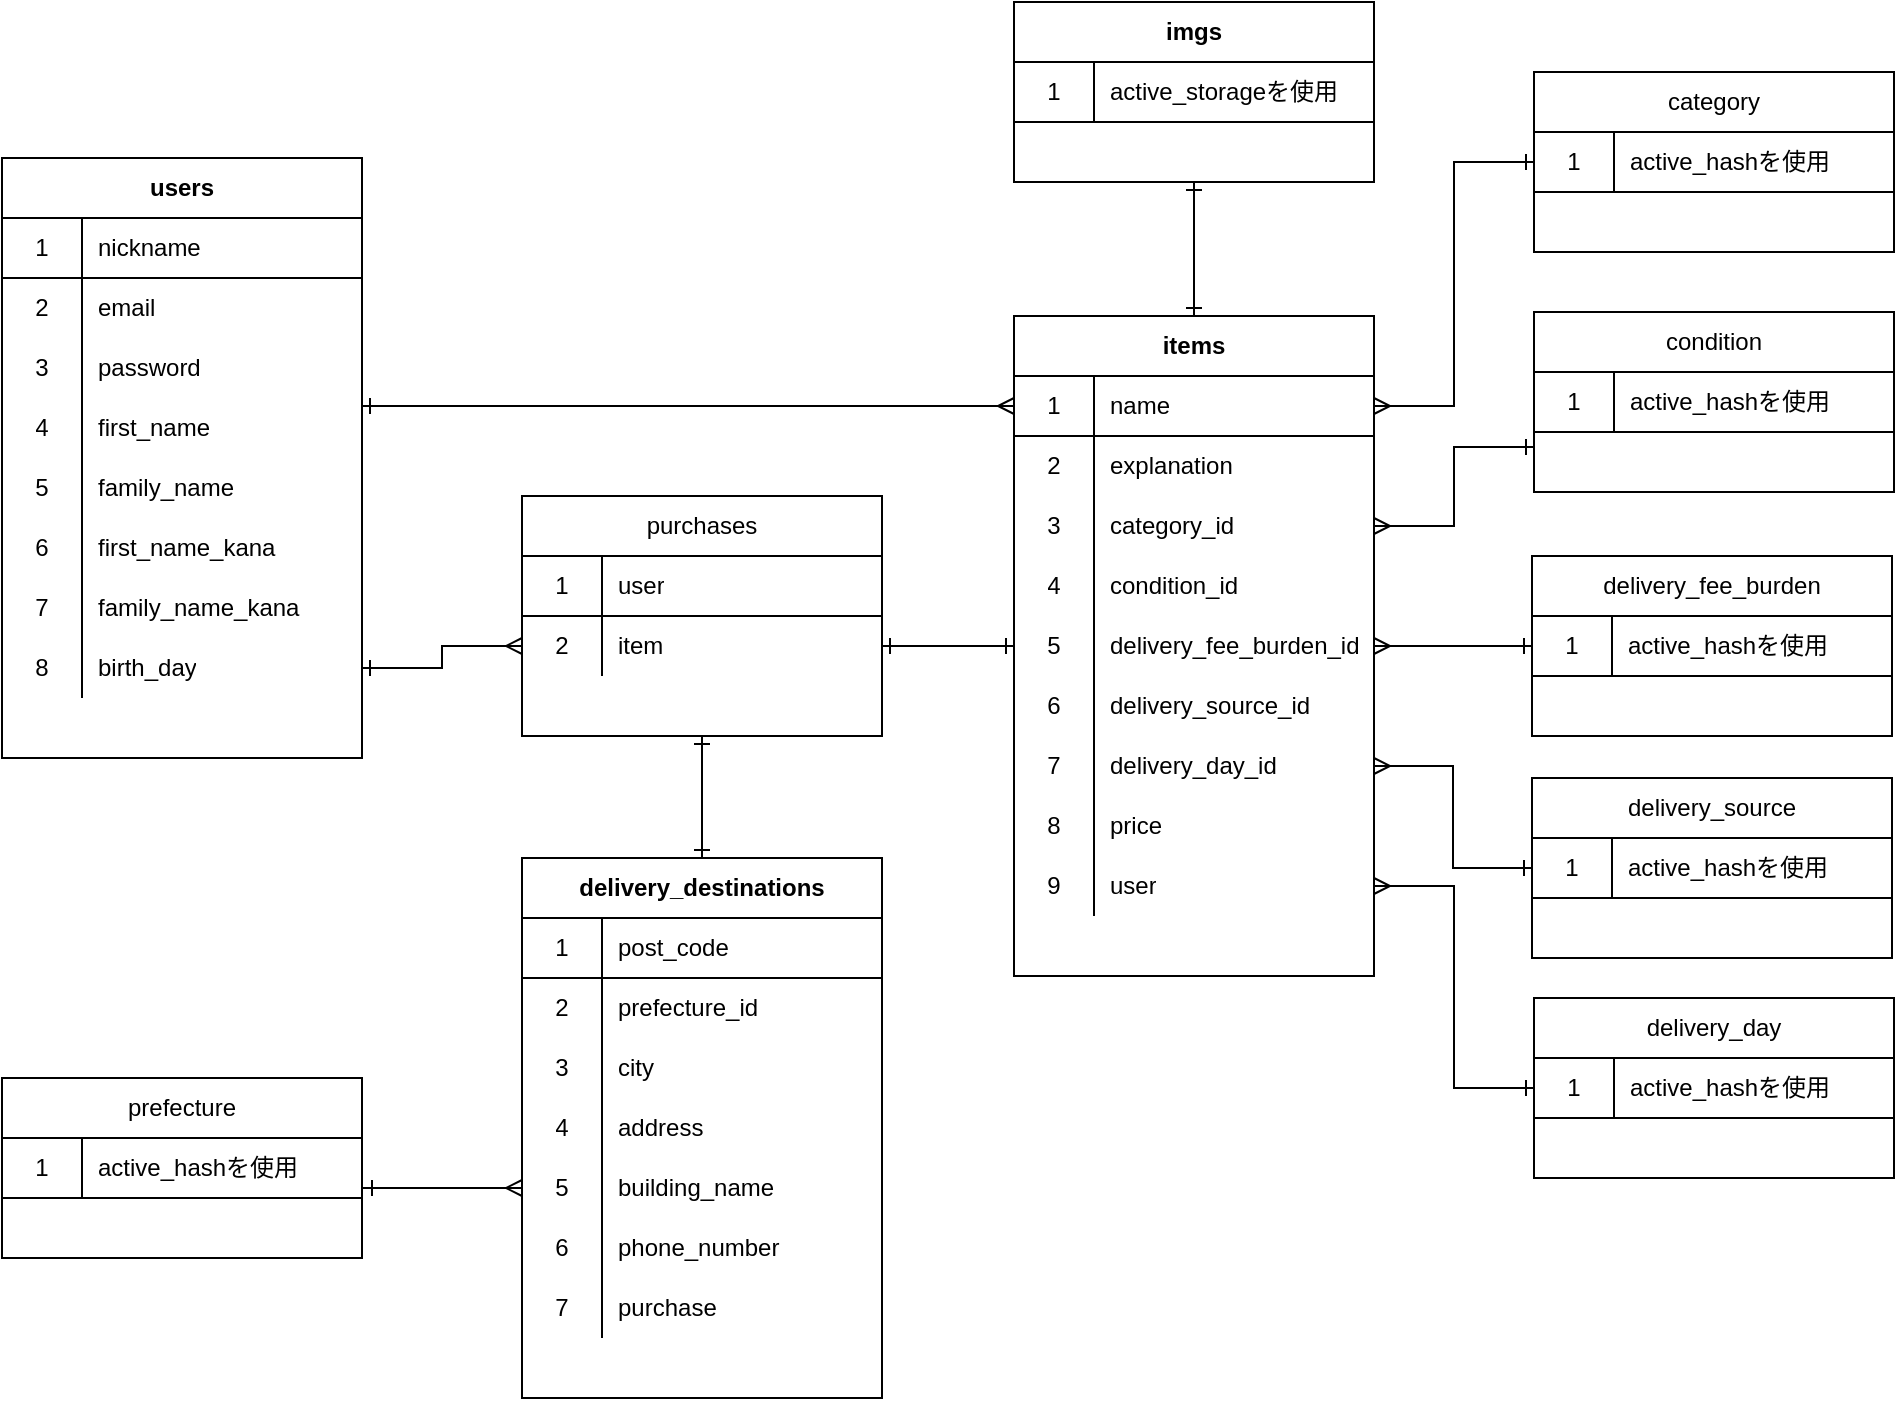 <mxfile version="13.6.5">
    <diagram id="NBqcLa6jEZzn7y3yYuFv" name="ページ1">
        <mxGraphModel dx="856" dy="800" grid="1" gridSize="10" guides="1" tooltips="1" connect="1" arrows="1" fold="1" page="1" pageScale="1" pageWidth="1169" pageHeight="827" background="none" math="0" shadow="0">
            <root>
                <mxCell id="0"/>
                <mxCell id="1" parent="0"/>
                <mxCell id="206" style="edgeStyle=orthogonalEdgeStyle;rounded=0;orthogonalLoop=1;jettySize=auto;html=1;entryX=0.5;entryY=1;entryDx=0;entryDy=0;endArrow=ERone;endFill=0;" parent="1" source="132" target="195" edge="1">
                    <mxGeometry relative="1" as="geometry"/>
                </mxCell>
                <mxCell id="132" value="items" style="shape=table;html=1;whiteSpace=wrap;startSize=30;container=1;collapsible=0;childLayout=tableLayout;fixedRows=1;rowLines=0;fontStyle=1;align=center;" parent="1" vertex="1">
                    <mxGeometry x="615" y="229" width="180" height="330" as="geometry"/>
                </mxCell>
                <mxCell id="133" value="" style="shape=partialRectangle;html=1;whiteSpace=wrap;collapsible=0;dropTarget=0;pointerEvents=0;fillColor=none;top=0;left=0;bottom=1;right=0;points=[[0,0.5],[1,0.5]];portConstraint=eastwest;" parent="132" vertex="1">
                    <mxGeometry y="30" width="180" height="30" as="geometry"/>
                </mxCell>
                <mxCell id="134" value="1" style="shape=partialRectangle;html=1;whiteSpace=wrap;connectable=0;fillColor=none;top=0;left=0;bottom=0;right=0;overflow=hidden;" parent="133" vertex="1">
                    <mxGeometry width="40" height="30" as="geometry"/>
                </mxCell>
                <mxCell id="135" value="name" style="shape=partialRectangle;html=1;whiteSpace=wrap;connectable=0;fillColor=none;top=0;left=0;bottom=0;right=0;align=left;spacingLeft=6;overflow=hidden;" parent="133" vertex="1">
                    <mxGeometry x="40" width="140" height="30" as="geometry"/>
                </mxCell>
                <mxCell id="136" value="" style="shape=partialRectangle;html=1;whiteSpace=wrap;collapsible=0;dropTarget=0;pointerEvents=0;fillColor=none;top=0;left=0;bottom=0;right=0;points=[[0,0.5],[1,0.5]];portConstraint=eastwest;" parent="132" vertex="1">
                    <mxGeometry y="60" width="180" height="30" as="geometry"/>
                </mxCell>
                <mxCell id="137" value="2" style="shape=partialRectangle;html=1;whiteSpace=wrap;connectable=0;fillColor=none;top=0;left=0;bottom=0;right=0;overflow=hidden;" parent="136" vertex="1">
                    <mxGeometry width="40" height="30" as="geometry"/>
                </mxCell>
                <mxCell id="138" value="explanation" style="shape=partialRectangle;html=1;whiteSpace=wrap;connectable=0;fillColor=none;top=0;left=0;bottom=0;right=0;align=left;spacingLeft=6;overflow=hidden;" parent="136" vertex="1">
                    <mxGeometry x="40" width="140" height="30" as="geometry"/>
                </mxCell>
                <mxCell id="139" value="" style="shape=partialRectangle;html=1;whiteSpace=wrap;collapsible=0;dropTarget=0;pointerEvents=0;fillColor=none;top=0;left=0;bottom=0;right=0;points=[[0,0.5],[1,0.5]];portConstraint=eastwest;" parent="132" vertex="1">
                    <mxGeometry y="90" width="180" height="30" as="geometry"/>
                </mxCell>
                <mxCell id="140" value="3" style="shape=partialRectangle;html=1;whiteSpace=wrap;connectable=0;fillColor=none;top=0;left=0;bottom=0;right=0;overflow=hidden;" parent="139" vertex="1">
                    <mxGeometry width="40" height="30" as="geometry"/>
                </mxCell>
                <mxCell id="141" value="category_id" style="shape=partialRectangle;html=1;whiteSpace=wrap;connectable=0;fillColor=none;top=0;left=0;bottom=0;right=0;align=left;spacingLeft=6;overflow=hidden;" parent="139" vertex="1">
                    <mxGeometry x="40" width="140" height="30" as="geometry"/>
                </mxCell>
                <mxCell id="142" value="" style="shape=partialRectangle;html=1;whiteSpace=wrap;collapsible=0;dropTarget=0;pointerEvents=0;fillColor=none;top=0;left=0;bottom=0;right=0;points=[[0,0.5],[1,0.5]];portConstraint=eastwest;" parent="132" vertex="1">
                    <mxGeometry y="120" width="180" height="30" as="geometry"/>
                </mxCell>
                <mxCell id="143" value="4" style="shape=partialRectangle;html=1;whiteSpace=wrap;connectable=0;fillColor=none;top=0;left=0;bottom=0;right=0;overflow=hidden;" parent="142" vertex="1">
                    <mxGeometry width="40" height="30" as="geometry"/>
                </mxCell>
                <mxCell id="144" value="condition_id" style="shape=partialRectangle;html=1;whiteSpace=wrap;connectable=0;fillColor=none;top=0;left=0;bottom=0;right=0;align=left;spacingLeft=6;overflow=hidden;" parent="142" vertex="1">
                    <mxGeometry x="40" width="140" height="30" as="geometry"/>
                </mxCell>
                <mxCell id="145" value="" style="shape=partialRectangle;html=1;whiteSpace=wrap;collapsible=0;dropTarget=0;pointerEvents=0;fillColor=none;top=0;left=0;bottom=0;right=0;points=[[0,0.5],[1,0.5]];portConstraint=eastwest;" parent="132" vertex="1">
                    <mxGeometry y="150" width="180" height="30" as="geometry"/>
                </mxCell>
                <mxCell id="146" value="5" style="shape=partialRectangle;html=1;whiteSpace=wrap;connectable=0;fillColor=none;top=0;left=0;bottom=0;right=0;overflow=hidden;" parent="145" vertex="1">
                    <mxGeometry width="40" height="30" as="geometry"/>
                </mxCell>
                <mxCell id="147" value="delivery_fee_burden_id" style="shape=partialRectangle;html=1;whiteSpace=wrap;connectable=0;fillColor=none;top=0;left=0;bottom=0;right=0;align=left;spacingLeft=6;overflow=hidden;" parent="145" vertex="1">
                    <mxGeometry x="40" width="140" height="30" as="geometry"/>
                </mxCell>
                <mxCell id="148" value="" style="shape=partialRectangle;html=1;whiteSpace=wrap;collapsible=0;dropTarget=0;pointerEvents=0;fillColor=none;top=0;left=0;bottom=0;right=0;points=[[0,0.5],[1,0.5]];portConstraint=eastwest;" parent="132" vertex="1">
                    <mxGeometry y="180" width="180" height="30" as="geometry"/>
                </mxCell>
                <mxCell id="149" value="6" style="shape=partialRectangle;html=1;whiteSpace=wrap;connectable=0;fillColor=none;top=0;left=0;bottom=0;right=0;overflow=hidden;" parent="148" vertex="1">
                    <mxGeometry width="40" height="30" as="geometry"/>
                </mxCell>
                <mxCell id="150" value="delivery_source_id" style="shape=partialRectangle;html=1;whiteSpace=wrap;connectable=0;fillColor=none;top=0;left=0;bottom=0;right=0;align=left;spacingLeft=6;overflow=hidden;" parent="148" vertex="1">
                    <mxGeometry x="40" width="140" height="30" as="geometry"/>
                </mxCell>
                <mxCell id="151" value="" style="shape=partialRectangle;html=1;whiteSpace=wrap;collapsible=0;dropTarget=0;pointerEvents=0;fillColor=none;top=0;left=0;bottom=0;right=0;points=[[0,0.5],[1,0.5]];portConstraint=eastwest;" parent="132" vertex="1">
                    <mxGeometry y="210" width="180" height="30" as="geometry"/>
                </mxCell>
                <mxCell id="152" value="7" style="shape=partialRectangle;html=1;whiteSpace=wrap;connectable=0;fillColor=none;top=0;left=0;bottom=0;right=0;overflow=hidden;" parent="151" vertex="1">
                    <mxGeometry width="40" height="30" as="geometry"/>
                </mxCell>
                <mxCell id="153" value="delivery_day_id" style="shape=partialRectangle;html=1;whiteSpace=wrap;connectable=0;fillColor=none;top=0;left=0;bottom=0;right=0;align=left;spacingLeft=6;overflow=hidden;" parent="151" vertex="1">
                    <mxGeometry x="40" width="140" height="30" as="geometry"/>
                </mxCell>
                <mxCell id="157" value="" style="shape=partialRectangle;html=1;whiteSpace=wrap;collapsible=0;dropTarget=0;pointerEvents=0;fillColor=none;top=0;left=0;bottom=0;right=0;points=[[0,0.5],[1,0.5]];portConstraint=eastwest;" parent="132" vertex="1">
                    <mxGeometry y="240" width="180" height="30" as="geometry"/>
                </mxCell>
                <mxCell id="158" value="8" style="shape=partialRectangle;html=1;whiteSpace=wrap;connectable=0;fillColor=none;top=0;left=0;bottom=0;right=0;overflow=hidden;" parent="157" vertex="1">
                    <mxGeometry width="40" height="30" as="geometry"/>
                </mxCell>
                <mxCell id="159" value="price" style="shape=partialRectangle;html=1;whiteSpace=wrap;connectable=0;fillColor=none;top=0;left=0;bottom=0;right=0;align=left;spacingLeft=6;overflow=hidden;" parent="157" vertex="1">
                    <mxGeometry x="40" width="140" height="30" as="geometry"/>
                </mxCell>
                <mxCell id="212" value="" style="shape=partialRectangle;html=1;whiteSpace=wrap;collapsible=0;dropTarget=0;pointerEvents=0;fillColor=none;top=0;left=0;bottom=0;right=0;points=[[0,0.5],[1,0.5]];portConstraint=eastwest;" parent="132" vertex="1">
                    <mxGeometry y="270" width="180" height="30" as="geometry"/>
                </mxCell>
                <mxCell id="213" value="9" style="shape=partialRectangle;html=1;whiteSpace=wrap;connectable=0;fillColor=none;top=0;left=0;bottom=0;right=0;overflow=hidden;" parent="212" vertex="1">
                    <mxGeometry width="40" height="30" as="geometry"/>
                </mxCell>
                <mxCell id="214" value="user" style="shape=partialRectangle;html=1;whiteSpace=wrap;connectable=0;fillColor=none;top=0;left=0;bottom=0;right=0;align=left;spacingLeft=6;overflow=hidden;" parent="212" vertex="1">
                    <mxGeometry x="40" width="140" height="30" as="geometry"/>
                </mxCell>
                <mxCell id="205" style="edgeStyle=orthogonalEdgeStyle;rounded=0;orthogonalLoop=1;jettySize=auto;html=1;entryX=0.5;entryY=0;entryDx=0;entryDy=0;endArrow=ERone;endFill=0;" parent="1" source="195" target="132" edge="1">
                    <mxGeometry relative="1" as="geometry"/>
                </mxCell>
                <mxCell id="195" value="imgs" style="shape=table;html=1;whiteSpace=wrap;startSize=30;container=1;collapsible=0;childLayout=tableLayout;fixedRows=1;rowLines=0;fontStyle=1;align=center;" parent="1" vertex="1">
                    <mxGeometry x="615" y="72" width="180" height="90" as="geometry"/>
                </mxCell>
                <mxCell id="196" value="" style="shape=partialRectangle;html=1;whiteSpace=wrap;collapsible=0;dropTarget=0;pointerEvents=0;fillColor=none;top=0;left=0;bottom=1;right=0;points=[[0,0.5],[1,0.5]];portConstraint=eastwest;" parent="195" vertex="1">
                    <mxGeometry y="30" width="180" height="30" as="geometry"/>
                </mxCell>
                <mxCell id="197" value="1" style="shape=partialRectangle;html=1;whiteSpace=wrap;connectable=0;fillColor=none;top=0;left=0;bottom=0;right=0;overflow=hidden;" parent="196" vertex="1">
                    <mxGeometry width="40" height="30" as="geometry"/>
                </mxCell>
                <mxCell id="198" value="active_storageを使用" style="shape=partialRectangle;html=1;whiteSpace=wrap;connectable=0;fillColor=none;top=0;left=0;bottom=0;right=0;align=left;spacingLeft=6;overflow=hidden;" parent="196" vertex="1">
                    <mxGeometry x="40" width="140" height="30" as="geometry"/>
                </mxCell>
                <mxCell id="280" value="&lt;span style=&quot;font-weight: 400 ; text-align: left&quot;&gt;condition&lt;/span&gt;" style="shape=table;html=1;whiteSpace=wrap;startSize=30;container=1;collapsible=0;childLayout=tableLayout;fixedRows=1;rowLines=0;fontStyle=1;align=center;" parent="1" vertex="1">
                    <mxGeometry x="875" y="227" width="180" height="90" as="geometry"/>
                </mxCell>
                <mxCell id="281" value="" style="shape=partialRectangle;html=1;whiteSpace=wrap;collapsible=0;dropTarget=0;pointerEvents=0;fillColor=none;top=0;left=0;bottom=1;right=0;points=[[0,0.5],[1,0.5]];portConstraint=eastwest;" parent="280" vertex="1">
                    <mxGeometry y="30" width="180" height="30" as="geometry"/>
                </mxCell>
                <mxCell id="282" value="1" style="shape=partialRectangle;html=1;whiteSpace=wrap;connectable=0;fillColor=none;top=0;left=0;bottom=0;right=0;overflow=hidden;" parent="281" vertex="1">
                    <mxGeometry width="40" height="30" as="geometry"/>
                </mxCell>
                <mxCell id="283" value="&lt;span&gt;active_hashを使用&lt;/span&gt;" style="shape=partialRectangle;html=1;whiteSpace=wrap;connectable=0;fillColor=none;top=0;left=0;bottom=0;right=0;align=left;spacingLeft=6;overflow=hidden;" parent="281" vertex="1">
                    <mxGeometry x="40" width="140" height="30" as="geometry"/>
                </mxCell>
                <mxCell id="276" value="&lt;span style=&quot;font-weight: 400 ; text-align: left&quot;&gt;category&lt;/span&gt;" style="shape=table;html=1;whiteSpace=wrap;startSize=30;container=1;collapsible=0;childLayout=tableLayout;fixedRows=1;rowLines=0;fontStyle=1;align=center;" parent="1" vertex="1">
                    <mxGeometry x="875" y="107" width="180" height="90" as="geometry"/>
                </mxCell>
                <mxCell id="277" value="" style="shape=partialRectangle;html=1;whiteSpace=wrap;collapsible=0;dropTarget=0;pointerEvents=0;fillColor=none;top=0;left=0;bottom=1;right=0;points=[[0,0.5],[1,0.5]];portConstraint=eastwest;" parent="276" vertex="1">
                    <mxGeometry y="30" width="180" height="30" as="geometry"/>
                </mxCell>
                <mxCell id="278" value="1" style="shape=partialRectangle;html=1;whiteSpace=wrap;connectable=0;fillColor=none;top=0;left=0;bottom=0;right=0;overflow=hidden;" parent="277" vertex="1">
                    <mxGeometry width="40" height="30" as="geometry"/>
                </mxCell>
                <mxCell id="279" value="&lt;span&gt;active_hashを使用&lt;/span&gt;" style="shape=partialRectangle;html=1;whiteSpace=wrap;connectable=0;fillColor=none;top=0;left=0;bottom=0;right=0;align=left;spacingLeft=6;overflow=hidden;" parent="277" vertex="1">
                    <mxGeometry x="40" width="140" height="30" as="geometry"/>
                </mxCell>
                <mxCell id="378" style="edgeStyle=orthogonalEdgeStyle;rounded=0;orthogonalLoop=1;jettySize=auto;html=1;entryX=0.5;entryY=1;entryDx=0;entryDy=0;endArrow=ERone;endFill=0;" parent="1" source="228" target="218" edge="1">
                    <mxGeometry relative="1" as="geometry"/>
                </mxCell>
                <mxCell id="228" value="delivery_destinations" style="shape=table;html=1;whiteSpace=wrap;startSize=30;container=1;collapsible=0;childLayout=tableLayout;fixedRows=1;rowLines=0;fontStyle=1;align=center;" parent="1" vertex="1">
                    <mxGeometry x="369" y="500" width="180" height="270" as="geometry"/>
                </mxCell>
                <mxCell id="229" value="" style="shape=partialRectangle;html=1;whiteSpace=wrap;collapsible=0;dropTarget=0;pointerEvents=0;fillColor=none;top=0;left=0;bottom=1;right=0;points=[[0,0.5],[1,0.5]];portConstraint=eastwest;" parent="228" vertex="1">
                    <mxGeometry y="30" width="180" height="30" as="geometry"/>
                </mxCell>
                <mxCell id="230" value="1" style="shape=partialRectangle;html=1;whiteSpace=wrap;connectable=0;fillColor=none;top=0;left=0;bottom=0;right=0;overflow=hidden;" parent="229" vertex="1">
                    <mxGeometry width="40" height="30" as="geometry"/>
                </mxCell>
                <mxCell id="231" value="post_code" style="shape=partialRectangle;html=1;whiteSpace=wrap;connectable=0;fillColor=none;top=0;left=0;bottom=0;right=0;align=left;spacingLeft=6;overflow=hidden;" parent="229" vertex="1">
                    <mxGeometry x="40" width="140" height="30" as="geometry"/>
                </mxCell>
                <mxCell id="232" value="" style="shape=partialRectangle;html=1;whiteSpace=wrap;collapsible=0;dropTarget=0;pointerEvents=0;fillColor=none;top=0;left=0;bottom=0;right=0;points=[[0,0.5],[1,0.5]];portConstraint=eastwest;" parent="228" vertex="1">
                    <mxGeometry y="60" width="180" height="30" as="geometry"/>
                </mxCell>
                <mxCell id="233" value="2" style="shape=partialRectangle;html=1;whiteSpace=wrap;connectable=0;fillColor=none;top=0;left=0;bottom=0;right=0;overflow=hidden;" parent="232" vertex="1">
                    <mxGeometry width="40" height="30" as="geometry"/>
                </mxCell>
                <mxCell id="234" value="prefecture_id" style="shape=partialRectangle;html=1;whiteSpace=wrap;connectable=0;fillColor=none;top=0;left=0;bottom=0;right=0;align=left;spacingLeft=6;overflow=hidden;" parent="232" vertex="1">
                    <mxGeometry x="40" width="140" height="30" as="geometry"/>
                </mxCell>
                <mxCell id="235" value="" style="shape=partialRectangle;html=1;whiteSpace=wrap;collapsible=0;dropTarget=0;pointerEvents=0;fillColor=none;top=0;left=0;bottom=0;right=0;points=[[0,0.5],[1,0.5]];portConstraint=eastwest;" parent="228" vertex="1">
                    <mxGeometry y="90" width="180" height="30" as="geometry"/>
                </mxCell>
                <mxCell id="236" value="3" style="shape=partialRectangle;html=1;whiteSpace=wrap;connectable=0;fillColor=none;top=0;left=0;bottom=0;right=0;overflow=hidden;" parent="235" vertex="1">
                    <mxGeometry width="40" height="30" as="geometry"/>
                </mxCell>
                <mxCell id="237" value="city" style="shape=partialRectangle;html=1;whiteSpace=wrap;connectable=0;fillColor=none;top=0;left=0;bottom=0;right=0;align=left;spacingLeft=6;overflow=hidden;" parent="235" vertex="1">
                    <mxGeometry x="40" width="140" height="30" as="geometry"/>
                </mxCell>
                <mxCell id="259" value="" style="shape=partialRectangle;html=1;whiteSpace=wrap;collapsible=0;dropTarget=0;pointerEvents=0;fillColor=none;top=0;left=0;bottom=0;right=0;points=[[0,0.5],[1,0.5]];portConstraint=eastwest;" parent="228" vertex="1">
                    <mxGeometry y="120" width="180" height="30" as="geometry"/>
                </mxCell>
                <mxCell id="260" value="4" style="shape=partialRectangle;html=1;whiteSpace=wrap;connectable=0;fillColor=none;top=0;left=0;bottom=0;right=0;overflow=hidden;" parent="259" vertex="1">
                    <mxGeometry width="40" height="30" as="geometry"/>
                </mxCell>
                <mxCell id="261" value="address" style="shape=partialRectangle;html=1;whiteSpace=wrap;connectable=0;fillColor=none;top=0;left=0;bottom=0;right=0;align=left;spacingLeft=6;overflow=hidden;" parent="259" vertex="1">
                    <mxGeometry x="40" width="140" height="30" as="geometry"/>
                </mxCell>
                <mxCell id="262" value="" style="shape=partialRectangle;html=1;whiteSpace=wrap;collapsible=0;dropTarget=0;pointerEvents=0;fillColor=none;top=0;left=0;bottom=0;right=0;points=[[0,0.5],[1,0.5]];portConstraint=eastwest;" parent="228" vertex="1">
                    <mxGeometry y="150" width="180" height="30" as="geometry"/>
                </mxCell>
                <mxCell id="263" value="5" style="shape=partialRectangle;html=1;whiteSpace=wrap;connectable=0;fillColor=none;top=0;left=0;bottom=0;right=0;overflow=hidden;" parent="262" vertex="1">
                    <mxGeometry width="40" height="30" as="geometry"/>
                </mxCell>
                <mxCell id="264" value="building_name" style="shape=partialRectangle;html=1;whiteSpace=wrap;connectable=0;fillColor=none;top=0;left=0;bottom=0;right=0;align=left;spacingLeft=6;overflow=hidden;" parent="262" vertex="1">
                    <mxGeometry x="40" width="140" height="30" as="geometry"/>
                </mxCell>
                <mxCell id="265" value="" style="shape=partialRectangle;html=1;whiteSpace=wrap;collapsible=0;dropTarget=0;pointerEvents=0;fillColor=none;top=0;left=0;bottom=0;right=0;points=[[0,0.5],[1,0.5]];portConstraint=eastwest;" parent="228" vertex="1">
                    <mxGeometry y="180" width="180" height="30" as="geometry"/>
                </mxCell>
                <mxCell id="266" value="6" style="shape=partialRectangle;html=1;whiteSpace=wrap;connectable=0;fillColor=none;top=0;left=0;bottom=0;right=0;overflow=hidden;" parent="265" vertex="1">
                    <mxGeometry width="40" height="30" as="geometry"/>
                </mxCell>
                <mxCell id="267" value="phone_number" style="shape=partialRectangle;html=1;whiteSpace=wrap;connectable=0;fillColor=none;top=0;left=0;bottom=0;right=0;align=left;spacingLeft=6;overflow=hidden;" parent="265" vertex="1">
                    <mxGeometry x="40" width="140" height="30" as="geometry"/>
                </mxCell>
                <mxCell id="268" value="" style="shape=partialRectangle;html=1;whiteSpace=wrap;collapsible=0;dropTarget=0;pointerEvents=0;fillColor=none;top=0;left=0;bottom=0;right=0;points=[[0,0.5],[1,0.5]];portConstraint=eastwest;" parent="228" vertex="1">
                    <mxGeometry y="210" width="180" height="30" as="geometry"/>
                </mxCell>
                <mxCell id="269" value="7" style="shape=partialRectangle;html=1;whiteSpace=wrap;connectable=0;fillColor=none;top=0;left=0;bottom=0;right=0;overflow=hidden;" parent="268" vertex="1">
                    <mxGeometry width="40" height="30" as="geometry"/>
                </mxCell>
                <mxCell id="270" value="purchase" style="shape=partialRectangle;html=1;whiteSpace=wrap;connectable=0;fillColor=none;top=0;left=0;bottom=0;right=0;align=left;spacingLeft=6;overflow=hidden;" parent="268" vertex="1">
                    <mxGeometry x="40" width="140" height="30" as="geometry"/>
                </mxCell>
                <mxCell id="218" value="&lt;span style=&quot;font-weight: 400 ; text-align: left&quot;&gt;purchases&lt;/span&gt;" style="shape=table;html=1;whiteSpace=wrap;startSize=30;container=1;collapsible=0;childLayout=tableLayout;fixedRows=1;rowLines=0;fontStyle=1;align=center;" parent="1" vertex="1">
                    <mxGeometry x="369" y="319" width="180" height="120" as="geometry"/>
                </mxCell>
                <mxCell id="219" value="" style="shape=partialRectangle;html=1;whiteSpace=wrap;collapsible=0;dropTarget=0;pointerEvents=0;fillColor=none;top=0;left=0;bottom=1;right=0;points=[[0,0.5],[1,0.5]];portConstraint=eastwest;" parent="218" vertex="1">
                    <mxGeometry y="30" width="180" height="30" as="geometry"/>
                </mxCell>
                <mxCell id="220" value="1" style="shape=partialRectangle;html=1;whiteSpace=wrap;connectable=0;fillColor=none;top=0;left=0;bottom=0;right=0;overflow=hidden;" parent="219" vertex="1">
                    <mxGeometry width="40" height="30" as="geometry"/>
                </mxCell>
                <mxCell id="221" value="user" style="shape=partialRectangle;html=1;whiteSpace=wrap;connectable=0;fillColor=none;top=0;left=0;bottom=0;right=0;align=left;spacingLeft=6;overflow=hidden;" parent="219" vertex="1">
                    <mxGeometry x="40" width="140" height="30" as="geometry"/>
                </mxCell>
                <mxCell id="222" value="" style="shape=partialRectangle;html=1;whiteSpace=wrap;collapsible=0;dropTarget=0;pointerEvents=0;fillColor=none;top=0;left=0;bottom=0;right=0;points=[[0,0.5],[1,0.5]];portConstraint=eastwest;" parent="218" vertex="1">
                    <mxGeometry y="60" width="180" height="30" as="geometry"/>
                </mxCell>
                <mxCell id="223" value="2" style="shape=partialRectangle;html=1;whiteSpace=wrap;connectable=0;fillColor=none;top=0;left=0;bottom=0;right=0;overflow=hidden;" parent="222" vertex="1">
                    <mxGeometry width="40" height="30" as="geometry"/>
                </mxCell>
                <mxCell id="224" value="item" style="shape=partialRectangle;html=1;whiteSpace=wrap;connectable=0;fillColor=none;top=0;left=0;bottom=0;right=0;align=left;spacingLeft=6;overflow=hidden;" parent="222" vertex="1">
                    <mxGeometry x="40" width="140" height="30" as="geometry"/>
                </mxCell>
                <mxCell id="331" value="&lt;span style=&quot;font-weight: 400 ; text-align: left&quot;&gt;prefecture&lt;/span&gt;" style="shape=table;html=1;whiteSpace=wrap;startSize=30;container=1;collapsible=0;childLayout=tableLayout;fixedRows=1;rowLines=0;fontStyle=1;align=center;" parent="1" vertex="1">
                    <mxGeometry x="109" y="610" width="180" height="90" as="geometry"/>
                </mxCell>
                <mxCell id="332" value="" style="shape=partialRectangle;html=1;whiteSpace=wrap;collapsible=0;dropTarget=0;pointerEvents=0;fillColor=none;top=0;left=0;bottom=1;right=0;points=[[0,0.5],[1,0.5]];portConstraint=eastwest;" parent="331" vertex="1">
                    <mxGeometry y="30" width="180" height="30" as="geometry"/>
                </mxCell>
                <mxCell id="333" value="1" style="shape=partialRectangle;html=1;whiteSpace=wrap;connectable=0;fillColor=none;top=0;left=0;bottom=0;right=0;overflow=hidden;" parent="332" vertex="1">
                    <mxGeometry width="40" height="30" as="geometry"/>
                </mxCell>
                <mxCell id="334" value="&lt;span&gt;active_hashを使用&lt;/span&gt;" style="shape=partialRectangle;html=1;whiteSpace=wrap;connectable=0;fillColor=none;top=0;left=0;bottom=0;right=0;align=left;spacingLeft=6;overflow=hidden;" parent="332" vertex="1">
                    <mxGeometry x="40" width="140" height="30" as="geometry"/>
                </mxCell>
                <mxCell id="379" style="edgeStyle=orthogonalEdgeStyle;rounded=0;orthogonalLoop=1;jettySize=auto;html=1;endArrow=ERone;endFill=0;" parent="1" source="218" edge="1">
                    <mxGeometry relative="1" as="geometry">
                        <mxPoint x="459.0" y="500" as="targetPoint"/>
                    </mxGeometry>
                </mxCell>
                <mxCell id="122" value="users" style="shape=table;html=1;whiteSpace=wrap;startSize=30;container=1;collapsible=0;childLayout=tableLayout;fixedRows=1;rowLines=0;fontStyle=1;align=center;" parent="1" vertex="1">
                    <mxGeometry x="109" y="150" width="180" height="300" as="geometry"/>
                </mxCell>
                <mxCell id="123" value="" style="shape=partialRectangle;html=1;whiteSpace=wrap;collapsible=0;dropTarget=0;pointerEvents=0;fillColor=none;top=0;left=0;bottom=1;right=0;points=[[0,0.5],[1,0.5]];portConstraint=eastwest;" parent="122" vertex="1">
                    <mxGeometry y="30" width="180" height="30" as="geometry"/>
                </mxCell>
                <mxCell id="124" value="1" style="shape=partialRectangle;html=1;whiteSpace=wrap;connectable=0;fillColor=none;top=0;left=0;bottom=0;right=0;overflow=hidden;" parent="123" vertex="1">
                    <mxGeometry width="40" height="30" as="geometry"/>
                </mxCell>
                <mxCell id="125" value="nickname" style="shape=partialRectangle;html=1;whiteSpace=wrap;connectable=0;fillColor=none;top=0;left=0;bottom=0;right=0;align=left;spacingLeft=6;overflow=hidden;" parent="123" vertex="1">
                    <mxGeometry x="40" width="140" height="30" as="geometry"/>
                </mxCell>
                <mxCell id="126" value="" style="shape=partialRectangle;html=1;whiteSpace=wrap;collapsible=0;dropTarget=0;pointerEvents=0;fillColor=none;top=0;left=0;bottom=0;right=0;points=[[0,0.5],[1,0.5]];portConstraint=eastwest;" parent="122" vertex="1">
                    <mxGeometry y="60" width="180" height="30" as="geometry"/>
                </mxCell>
                <mxCell id="127" value="2" style="shape=partialRectangle;html=1;whiteSpace=wrap;connectable=0;fillColor=none;top=0;left=0;bottom=0;right=0;overflow=hidden;" parent="126" vertex="1">
                    <mxGeometry width="40" height="30" as="geometry"/>
                </mxCell>
                <mxCell id="128" value="email" style="shape=partialRectangle;html=1;whiteSpace=wrap;connectable=0;fillColor=none;top=0;left=0;bottom=0;right=0;align=left;spacingLeft=6;overflow=hidden;" parent="126" vertex="1">
                    <mxGeometry x="40" width="140" height="30" as="geometry"/>
                </mxCell>
                <mxCell id="129" value="" style="shape=partialRectangle;html=1;whiteSpace=wrap;collapsible=0;dropTarget=0;pointerEvents=0;fillColor=none;top=0;left=0;bottom=0;right=0;points=[[0,0.5],[1,0.5]];portConstraint=eastwest;" parent="122" vertex="1">
                    <mxGeometry y="90" width="180" height="30" as="geometry"/>
                </mxCell>
                <mxCell id="130" value="3" style="shape=partialRectangle;html=1;whiteSpace=wrap;connectable=0;fillColor=none;top=0;left=0;bottom=0;right=0;overflow=hidden;" parent="129" vertex="1">
                    <mxGeometry width="40" height="30" as="geometry"/>
                </mxCell>
                <mxCell id="131" value="password" style="shape=partialRectangle;html=1;whiteSpace=wrap;connectable=0;fillColor=none;top=0;left=0;bottom=0;right=0;align=left;spacingLeft=6;overflow=hidden;" parent="129" vertex="1">
                    <mxGeometry x="40" width="140" height="30" as="geometry"/>
                </mxCell>
                <mxCell id="338" value="" style="shape=partialRectangle;html=1;whiteSpace=wrap;collapsible=0;dropTarget=0;pointerEvents=0;fillColor=none;top=0;left=0;bottom=0;right=0;points=[[0,0.5],[1,0.5]];portConstraint=eastwest;" parent="122" vertex="1">
                    <mxGeometry y="120" width="180" height="30" as="geometry"/>
                </mxCell>
                <mxCell id="339" value="4" style="shape=partialRectangle;html=1;whiteSpace=wrap;connectable=0;fillColor=none;top=0;left=0;bottom=0;right=0;overflow=hidden;" parent="338" vertex="1">
                    <mxGeometry width="40" height="30" as="geometry"/>
                </mxCell>
                <mxCell id="340" value="first_name" style="shape=partialRectangle;html=1;whiteSpace=wrap;connectable=0;fillColor=none;top=0;left=0;bottom=0;right=0;align=left;spacingLeft=6;overflow=hidden;" parent="338" vertex="1">
                    <mxGeometry x="40" width="140" height="30" as="geometry"/>
                </mxCell>
                <mxCell id="341" value="" style="shape=partialRectangle;html=1;whiteSpace=wrap;collapsible=0;dropTarget=0;pointerEvents=0;fillColor=none;top=0;left=0;bottom=0;right=0;points=[[0,0.5],[1,0.5]];portConstraint=eastwest;" parent="122" vertex="1">
                    <mxGeometry y="150" width="180" height="30" as="geometry"/>
                </mxCell>
                <mxCell id="342" value="5" style="shape=partialRectangle;html=1;whiteSpace=wrap;connectable=0;fillColor=none;top=0;left=0;bottom=0;right=0;overflow=hidden;" parent="341" vertex="1">
                    <mxGeometry width="40" height="30" as="geometry"/>
                </mxCell>
                <mxCell id="343" value="family_name" style="shape=partialRectangle;html=1;whiteSpace=wrap;connectable=0;fillColor=none;top=0;left=0;bottom=0;right=0;align=left;spacingLeft=6;overflow=hidden;" parent="341" vertex="1">
                    <mxGeometry x="40" width="140" height="30" as="geometry"/>
                </mxCell>
                <mxCell id="344" value="" style="shape=partialRectangle;html=1;whiteSpace=wrap;collapsible=0;dropTarget=0;pointerEvents=0;fillColor=none;top=0;left=0;bottom=0;right=0;points=[[0,0.5],[1,0.5]];portConstraint=eastwest;" parent="122" vertex="1">
                    <mxGeometry y="180" width="180" height="30" as="geometry"/>
                </mxCell>
                <mxCell id="345" value="6" style="shape=partialRectangle;html=1;whiteSpace=wrap;connectable=0;fillColor=none;top=0;left=0;bottom=0;right=0;overflow=hidden;" parent="344" vertex="1">
                    <mxGeometry width="40" height="30" as="geometry"/>
                </mxCell>
                <mxCell id="346" value="first_name_kana" style="shape=partialRectangle;html=1;whiteSpace=wrap;connectable=0;fillColor=none;top=0;left=0;bottom=0;right=0;align=left;spacingLeft=6;overflow=hidden;" parent="344" vertex="1">
                    <mxGeometry x="40" width="140" height="30" as="geometry"/>
                </mxCell>
                <mxCell id="347" value="" style="shape=partialRectangle;html=1;whiteSpace=wrap;collapsible=0;dropTarget=0;pointerEvents=0;fillColor=none;top=0;left=0;bottom=0;right=0;points=[[0,0.5],[1,0.5]];portConstraint=eastwest;" parent="122" vertex="1">
                    <mxGeometry y="210" width="180" height="30" as="geometry"/>
                </mxCell>
                <mxCell id="348" value="7" style="shape=partialRectangle;html=1;whiteSpace=wrap;connectable=0;fillColor=none;top=0;left=0;bottom=0;right=0;overflow=hidden;" parent="347" vertex="1">
                    <mxGeometry width="40" height="30" as="geometry"/>
                </mxCell>
                <mxCell id="349" value="family_name_kana" style="shape=partialRectangle;html=1;whiteSpace=wrap;connectable=0;fillColor=none;top=0;left=0;bottom=0;right=0;align=left;spacingLeft=6;overflow=hidden;" parent="347" vertex="1">
                    <mxGeometry x="40" width="140" height="30" as="geometry"/>
                </mxCell>
                <mxCell id="350" value="" style="shape=partialRectangle;html=1;whiteSpace=wrap;collapsible=0;dropTarget=0;pointerEvents=0;fillColor=none;top=0;left=0;bottom=0;right=0;points=[[0,0.5],[1,0.5]];portConstraint=eastwest;" parent="122" vertex="1">
                    <mxGeometry y="240" width="180" height="30" as="geometry"/>
                </mxCell>
                <mxCell id="351" value="8" style="shape=partialRectangle;html=1;whiteSpace=wrap;connectable=0;fillColor=none;top=0;left=0;bottom=0;right=0;overflow=hidden;" parent="350" vertex="1">
                    <mxGeometry width="40" height="30" as="geometry"/>
                </mxCell>
                <mxCell id="352" value="birth_day" style="shape=partialRectangle;html=1;whiteSpace=wrap;connectable=0;fillColor=none;top=0;left=0;bottom=0;right=0;align=left;spacingLeft=6;overflow=hidden;" parent="350" vertex="1">
                    <mxGeometry x="40" width="140" height="30" as="geometry"/>
                </mxCell>
                <mxCell id="368" style="edgeStyle=orthogonalEdgeStyle;rounded=0;orthogonalLoop=1;jettySize=auto;html=1;entryX=0;entryY=0.5;entryDx=0;entryDy=0;endArrow=ERmany;endFill=0;" parent="1" source="338" target="133" edge="1">
                    <mxGeometry relative="1" as="geometry">
                        <Array as="points">
                            <mxPoint x="369" y="274"/>
                            <mxPoint x="369" y="274"/>
                        </Array>
                    </mxGeometry>
                </mxCell>
                <mxCell id="370" style="edgeStyle=orthogonalEdgeStyle;rounded=0;orthogonalLoop=1;jettySize=auto;html=1;entryX=0;entryY=0.5;entryDx=0;entryDy=0;endArrow=ERmany;endFill=0;" parent="1" source="332" target="262" edge="1">
                    <mxGeometry relative="1" as="geometry">
                        <Array as="points">
                            <mxPoint x="319" y="665"/>
                            <mxPoint x="319" y="665"/>
                        </Array>
                    </mxGeometry>
                </mxCell>
                <mxCell id="375" style="edgeStyle=orthogonalEdgeStyle;rounded=0;orthogonalLoop=1;jettySize=auto;html=1;endArrow=ERone;endFill=0;" parent="1" source="133" edge="1">
                    <mxGeometry relative="1" as="geometry">
                        <mxPoint x="289.0" y="274" as="targetPoint"/>
                    </mxGeometry>
                </mxCell>
                <mxCell id="380" style="edgeStyle=orthogonalEdgeStyle;rounded=0;orthogonalLoop=1;jettySize=auto;html=1;entryX=1;entryY=0.5;entryDx=0;entryDy=0;endArrow=ERmany;endFill=0;" parent="1" source="277" target="133" edge="1">
                    <mxGeometry relative="1" as="geometry"/>
                </mxCell>
                <mxCell id="383" style="edgeStyle=orthogonalEdgeStyle;rounded=0;orthogonalLoop=1;jettySize=auto;html=1;entryX=1;entryY=0.5;entryDx=0;entryDy=0;endArrow=ERmany;endFill=0;exitX=0;exitY=0.75;exitDx=0;exitDy=0;" parent="1" source="280" target="139" edge="1">
                    <mxGeometry relative="1" as="geometry"/>
                </mxCell>
                <mxCell id="386" style="edgeStyle=orthogonalEdgeStyle;rounded=0;orthogonalLoop=1;jettySize=auto;html=1;entryX=1;entryY=0.5;entryDx=0;entryDy=0;endArrow=ERmany;endFill=0;" parent="1" source="289" target="151" edge="1">
                    <mxGeometry relative="1" as="geometry"/>
                </mxCell>
                <mxCell id="387" style="edgeStyle=orthogonalEdgeStyle;rounded=0;orthogonalLoop=1;jettySize=auto;html=1;entryX=1;entryY=0.5;entryDx=0;entryDy=0;endArrow=ERmany;endFill=0;" parent="1" source="293" target="212" edge="1">
                    <mxGeometry relative="1" as="geometry"/>
                </mxCell>
                <mxCell id="388" style="edgeStyle=orthogonalEdgeStyle;rounded=0;orthogonalLoop=1;jettySize=auto;html=1;entryX=0;entryY=0.5;entryDx=0;entryDy=0;endArrow=ERone;endFill=0;" parent="1" source="133" target="277" edge="1">
                    <mxGeometry relative="1" as="geometry"/>
                </mxCell>
                <mxCell id="391" style="edgeStyle=orthogonalEdgeStyle;rounded=0;orthogonalLoop=1;jettySize=auto;html=1;entryX=0;entryY=0.75;entryDx=0;entryDy=0;endArrow=ERone;endFill=0;" parent="1" source="139" target="280" edge="1">
                    <mxGeometry relative="1" as="geometry"/>
                </mxCell>
                <mxCell id="394" style="edgeStyle=orthogonalEdgeStyle;rounded=0;orthogonalLoop=1;jettySize=auto;html=1;entryX=1;entryY=0.5;entryDx=0;entryDy=0;endArrow=ERmany;endFill=0;" parent="1" source="285" target="145" edge="1">
                    <mxGeometry relative="1" as="geometry"/>
                </mxCell>
                <mxCell id="284" value="&lt;span style=&quot;font-weight: 400 ; text-align: left&quot;&gt;delivery_fee_burden&lt;/span&gt;&lt;span style=&quot;font-weight: 400 ; text-align: left&quot;&gt;&lt;br&gt;&lt;/span&gt;" style="shape=table;html=1;whiteSpace=wrap;startSize=30;container=1;collapsible=0;childLayout=tableLayout;fixedRows=1;rowLines=0;fontStyle=1;align=center;" parent="1" vertex="1">
                    <mxGeometry x="874" y="349" width="180" height="90" as="geometry"/>
                </mxCell>
                <mxCell id="285" value="" style="shape=partialRectangle;html=1;whiteSpace=wrap;collapsible=0;dropTarget=0;pointerEvents=0;fillColor=none;top=0;left=0;bottom=1;right=0;points=[[0,0.5],[1,0.5]];portConstraint=eastwest;" parent="284" vertex="1">
                    <mxGeometry y="30" width="180" height="30" as="geometry"/>
                </mxCell>
                <mxCell id="286" value="1" style="shape=partialRectangle;html=1;whiteSpace=wrap;connectable=0;fillColor=none;top=0;left=0;bottom=0;right=0;overflow=hidden;" parent="285" vertex="1">
                    <mxGeometry width="40" height="30" as="geometry"/>
                </mxCell>
                <mxCell id="287" value="&lt;span&gt;active_hashを使用&lt;/span&gt;" style="shape=partialRectangle;html=1;whiteSpace=wrap;connectable=0;fillColor=none;top=0;left=0;bottom=0;right=0;align=left;spacingLeft=6;overflow=hidden;" parent="285" vertex="1">
                    <mxGeometry x="40" width="140" height="30" as="geometry"/>
                </mxCell>
                <mxCell id="395" style="edgeStyle=orthogonalEdgeStyle;rounded=0;orthogonalLoop=1;jettySize=auto;html=1;entryX=0;entryY=0.5;entryDx=0;entryDy=0;endArrow=ERone;endFill=0;" parent="1" source="145" target="284" edge="1">
                    <mxGeometry relative="1" as="geometry"/>
                </mxCell>
                <mxCell id="396" style="edgeStyle=orthogonalEdgeStyle;rounded=0;orthogonalLoop=1;jettySize=auto;html=1;entryX=0;entryY=0.5;entryDx=0;entryDy=0;endArrow=ERone;endFill=0;" parent="1" source="151" target="289" edge="1">
                    <mxGeometry relative="1" as="geometry"/>
                </mxCell>
                <mxCell id="398" style="edgeStyle=orthogonalEdgeStyle;rounded=0;orthogonalLoop=1;jettySize=auto;html=1;entryX=0;entryY=0.5;entryDx=0;entryDy=0;endArrow=ERone;endFill=0;" parent="1" source="212" target="293" edge="1">
                    <mxGeometry relative="1" as="geometry"/>
                </mxCell>
                <mxCell id="288" value="&lt;span style=&quot;font-weight: 400 ; text-align: left&quot;&gt;delivery_source&lt;/span&gt;&lt;span style=&quot;font-weight: 400 ; text-align: left&quot;&gt;&lt;br&gt;&lt;/span&gt;" style="shape=table;html=1;whiteSpace=wrap;startSize=30;container=1;collapsible=0;childLayout=tableLayout;fixedRows=1;rowLines=0;fontStyle=1;align=center;" parent="1" vertex="1">
                    <mxGeometry x="874" y="460" width="180" height="90" as="geometry"/>
                </mxCell>
                <mxCell id="289" value="" style="shape=partialRectangle;html=1;whiteSpace=wrap;collapsible=0;dropTarget=0;pointerEvents=0;fillColor=none;top=0;left=0;bottom=1;right=0;points=[[0,0.5],[1,0.5]];portConstraint=eastwest;" parent="288" vertex="1">
                    <mxGeometry y="30" width="180" height="30" as="geometry"/>
                </mxCell>
                <mxCell id="290" value="1" style="shape=partialRectangle;html=1;whiteSpace=wrap;connectable=0;fillColor=none;top=0;left=0;bottom=0;right=0;overflow=hidden;" parent="289" vertex="1">
                    <mxGeometry width="40" height="30" as="geometry"/>
                </mxCell>
                <mxCell id="291" value="&lt;span&gt;active_hashを使用&lt;/span&gt;" style="shape=partialRectangle;html=1;whiteSpace=wrap;connectable=0;fillColor=none;top=0;left=0;bottom=0;right=0;align=left;spacingLeft=6;overflow=hidden;" parent="289" vertex="1">
                    <mxGeometry x="40" width="140" height="30" as="geometry"/>
                </mxCell>
                <mxCell id="292" value="&lt;span style=&quot;font-weight: 400 ; text-align: left&quot;&gt;delivery_day&lt;/span&gt;&lt;span style=&quot;font-weight: 400 ; text-align: left&quot;&gt;&lt;br&gt;&lt;/span&gt;" style="shape=table;html=1;whiteSpace=wrap;startSize=30;container=1;collapsible=0;childLayout=tableLayout;fixedRows=1;rowLines=0;fontStyle=1;align=center;" parent="1" vertex="1">
                    <mxGeometry x="875" y="570" width="180" height="90" as="geometry"/>
                </mxCell>
                <mxCell id="293" value="" style="shape=partialRectangle;html=1;whiteSpace=wrap;collapsible=0;dropTarget=0;pointerEvents=0;fillColor=none;top=0;left=0;bottom=1;right=0;points=[[0,0.5],[1,0.5]];portConstraint=eastwest;" parent="292" vertex="1">
                    <mxGeometry y="30" width="180" height="30" as="geometry"/>
                </mxCell>
                <mxCell id="294" value="1" style="shape=partialRectangle;html=1;whiteSpace=wrap;connectable=0;fillColor=none;top=0;left=0;bottom=0;right=0;overflow=hidden;" parent="293" vertex="1">
                    <mxGeometry width="40" height="30" as="geometry"/>
                </mxCell>
                <mxCell id="295" value="&lt;span&gt;active_hashを使用&lt;/span&gt;" style="shape=partialRectangle;html=1;whiteSpace=wrap;connectable=0;fillColor=none;top=0;left=0;bottom=0;right=0;align=left;spacingLeft=6;overflow=hidden;" parent="293" vertex="1">
                    <mxGeometry x="40" width="140" height="30" as="geometry"/>
                </mxCell>
                <mxCell id="399" style="edgeStyle=orthogonalEdgeStyle;rounded=0;orthogonalLoop=1;jettySize=auto;html=1;entryX=1;entryY=0.5;entryDx=0;entryDy=0;endArrow=ERone;endFill=0;" edge="1" parent="1" source="145" target="222">
                    <mxGeometry relative="1" as="geometry"/>
                </mxCell>
                <mxCell id="400" style="edgeStyle=orthogonalEdgeStyle;rounded=0;orthogonalLoop=1;jettySize=auto;html=1;entryX=0;entryY=0.5;entryDx=0;entryDy=0;endArrow=ERmany;endFill=0;" edge="1" parent="1" source="350" target="222">
                    <mxGeometry relative="1" as="geometry"/>
                </mxCell>
                <mxCell id="401" style="edgeStyle=orthogonalEdgeStyle;rounded=0;orthogonalLoop=1;jettySize=auto;html=1;entryX=1;entryY=0.5;entryDx=0;entryDy=0;endArrow=ERone;endFill=0;" edge="1" parent="1" source="222" target="350">
                    <mxGeometry relative="1" as="geometry"/>
                </mxCell>
                <mxCell id="402" style="edgeStyle=orthogonalEdgeStyle;rounded=0;orthogonalLoop=1;jettySize=auto;html=1;entryX=0;entryY=0.5;entryDx=0;entryDy=0;endArrow=ERone;endFill=0;" edge="1" parent="1" source="222" target="145">
                    <mxGeometry relative="1" as="geometry"/>
                </mxCell>
                <mxCell id="403" style="edgeStyle=orthogonalEdgeStyle;rounded=0;orthogonalLoop=1;jettySize=auto;html=1;endArrow=ERone;endFill=0;" edge="1" parent="1" source="262">
                    <mxGeometry relative="1" as="geometry">
                        <mxPoint x="290" y="665" as="targetPoint"/>
                    </mxGeometry>
                </mxCell>
            </root>
        </mxGraphModel>
    </diagram>
</mxfile>